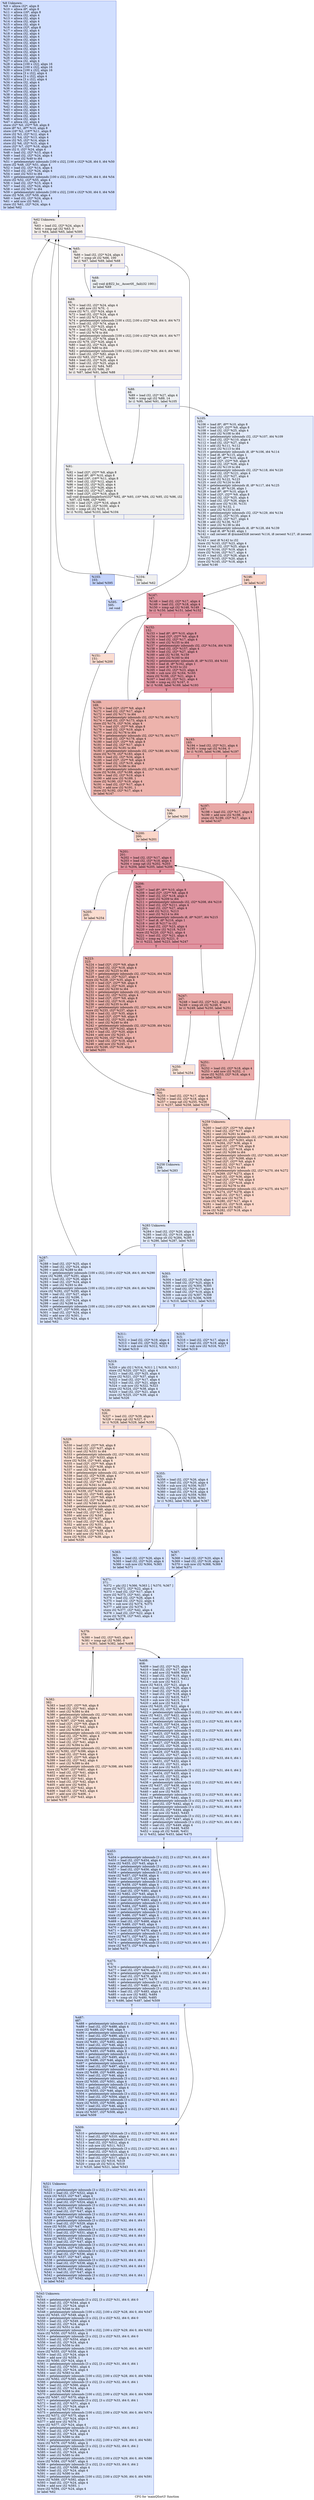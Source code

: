 digraph "CFG for 'mainQSort3' function" {
	label="CFG for 'mainQSort3' function";

	Node0x55721d194e50 [shape=record,color="#3d50c3ff", style=filled, fillcolor="#96b7ff70",label="{%8 Unknown:\l  %9 = alloca i32*, align 8\l  %10 = alloca i8*, align 8\l  %11 = alloca i16*, align 8\l  %12 = alloca i32, align 4\l  %13 = alloca i32, align 4\l  %14 = alloca i32, align 4\l  %15 = alloca i32, align 4\l  %16 = alloca i32*, align 8\l  %17 = alloca i32, align 4\l  %18 = alloca i32, align 4\l  %19 = alloca i32, align 4\l  %20 = alloca i32, align 4\l  %21 = alloca i32, align 4\l  %22 = alloca i32, align 4\l  %23 = alloca i32, align 4\l  %24 = alloca i32, align 4\l  %25 = alloca i32, align 4\l  %26 = alloca i32, align 4\l  %27 = alloca i32, align 4\l  %28 = alloca [100 x i32], align 16\l  %29 = alloca [100 x i32], align 16\l  %30 = alloca [100 x i32], align 16\l  %31 = alloca [3 x i32], align 4\l  %32 = alloca [3 x i32], align 4\l  %33 = alloca [3 x i32], align 4\l  %34 = alloca i32, align 4\l  %35 = alloca i32, align 4\l  %36 = alloca i32, align 4\l  %37 = alloca i32, align 4\l  %38 = alloca i32, align 4\l  %39 = alloca i32, align 4\l  %40 = alloca i32, align 4\l  %41 = alloca i32, align 4\l  %42 = alloca i32, align 4\l  %43 = alloca i32, align 4\l  %44 = alloca i32, align 4\l  %45 = alloca i32, align 4\l  %46 = alloca i32, align 4\l  %47 = alloca i32, align 4\l  store i32* %0, i32** %9, align 8\l  store i8* %1, i8** %10, align 8\l  store i16* %2, i16** %11, align 8\l  store i32 %3, i32* %12, align 4\l  store i32 %4, i32* %13, align 4\l  store i32 %5, i32* %14, align 4\l  store i32 %6, i32* %15, align 4\l  store i32* %7, i32** %16, align 8\l  store i32 0, i32* %24, align 4\l  %48 = load i32, i32* %13, align 4\l  %49 = load i32, i32* %24, align 4\l  %50 = sext i32 %49 to i64\l  %51 = getelementptr inbounds [100 x i32], [100 x i32]* %28, i64 0, i64 %50\l  store i32 %48, i32* %51, align 4\l  %52 = load i32, i32* %14, align 4\l  %53 = load i32, i32* %24, align 4\l  %54 = sext i32 %53 to i64\l  %55 = getelementptr inbounds [100 x i32], [100 x i32]* %29, i64 0, i64 %54\l  store i32 %52, i32* %55, align 4\l  %56 = load i32, i32* %15, align 4\l  %57 = load i32, i32* %24, align 4\l  %58 = sext i32 %57 to i64\l  %59 = getelementptr inbounds [100 x i32], [100 x i32]* %30, i64 0, i64 %58\l  store i32 %56, i32* %59, align 4\l  %60 = load i32, i32* %24, align 4\l  %61 = add nsw i32 %60, 1\l  store i32 %61, i32* %24, align 4\l  br label %62\l}"];
	Node0x55721d194e50 -> Node0x55721d194c60;
	Node0x55721d194c60 [shape=record,color="#3d50c3ff", style=filled, fillcolor="#e5d8d170",label="{%62 Unknown:\l62:                                               \l  %63 = load i32, i32* %24, align 4\l  %64 = icmp sgt i32 %63, 0\l  br i1 %64, label %65, label %595\l|{<s0>T|<s1>F}}"];
	Node0x55721d194c60:s0 -> Node0x55721d197c00;
	Node0x55721d194c60:s1 -> Node0x55721d197c50;
	Node0x55721d197c00 [shape=record,color="#3d50c3ff", style=filled, fillcolor="#e5d8d170",label="{%65:\l65:                                               \l  %66 = load i32, i32* %24, align 4\l  %67 = icmp slt i32 %66, 100\l  br i1 %67, label %69, label %68\l|{<s0>T|<s1>F}}"];
	Node0x55721d197c00:s0 -> Node0x55721d197e50;
	Node0x55721d197c00:s1 -> Node0x55721d197ea0;
	Node0x55721d197ea0 [shape=record,color="#3d50c3ff", style=filled, fillcolor="#d6dce470",label="{%68:\l68:                                               \l  call void @BZ2_bz__AssertH__fail(i32 1001)\l  br label %69\l}"];
	Node0x55721d197ea0 -> Node0x55721d197e50;
	Node0x55721d197e50 [shape=record,color="#3d50c3ff", style=filled, fillcolor="#e5d8d170",label="{%69:\l69:                                               \l  %70 = load i32, i32* %24, align 4\l  %71 = add nsw i32 %70, -1\l  store i32 %71, i32* %24, align 4\l  %72 = load i32, i32* %24, align 4\l  %73 = sext i32 %72 to i64\l  %74 = getelementptr inbounds [100 x i32], [100 x i32]* %28, i64 0, i64 %73\l  %75 = load i32, i32* %74, align 4\l  store i32 %75, i32* %25, align 4\l  %76 = load i32, i32* %24, align 4\l  %77 = sext i32 %76 to i64\l  %78 = getelementptr inbounds [100 x i32], [100 x i32]* %29, i64 0, i64 %77\l  %79 = load i32, i32* %78, align 4\l  store i32 %79, i32* %26, align 4\l  %80 = load i32, i32* %24, align 4\l  %81 = sext i32 %80 to i64\l  %82 = getelementptr inbounds [100 x i32], [100 x i32]* %30, i64 0, i64 %81\l  %83 = load i32, i32* %82, align 4\l  store i32 %83, i32* %27, align 4\l  %84 = load i32, i32* %26, align 4\l  %85 = load i32, i32* %25, align 4\l  %86 = sub nsw i32 %84, %85\l  %87 = icmp slt i32 %86, 20\l  br i1 %87, label %91, label %88\l|{<s0>T|<s1>F}}"];
	Node0x55721d197e50:s0 -> Node0x55721d198c70;
	Node0x55721d197e50:s1 -> Node0x55721d198cc0;
	Node0x55721d198cc0 [shape=record,color="#3d50c3ff", style=filled, fillcolor="#d6dce470",label="{%88:\l88:                                               \l  %89 = load i32, i32* %27, align 4\l  %90 = icmp sgt i32 %89, 14\l  br i1 %90, label %91, label %105\l|{<s0>T|<s1>F}}"];
	Node0x55721d198cc0:s0 -> Node0x55721d198c70;
	Node0x55721d198cc0:s1 -> Node0x55721d198ec0;
	Node0x55721d198c70 [shape=record,color="#3d50c3ff", style=filled, fillcolor="#dedcdb70",label="{%91:\l91:                                               \l  %92 = load i32*, i32** %9, align 8\l  %93 = load i8*, i8** %10, align 8\l  %94 = load i16*, i16** %11, align 8\l  %95 = load i32, i32* %12, align 4\l  %96 = load i32, i32* %25, align 4\l  %97 = load i32, i32* %26, align 4\l  %98 = load i32, i32* %27, align 4\l  %99 = load i32*, i32** %16, align 8\l  call void @mainSimpleSort(i32* %92, i8* %93, i16* %94, i32 %95, i32 %96, i32\l... %97, i32 %98, i32* %99)\l  %100 = load i32*, i32** %16, align 8\l  %101 = load i32, i32* %100, align 4\l  %102 = icmp slt i32 %101, 0\l  br i1 %102, label %103, label %104\l|{<s0>T|<s1>F}}"];
	Node0x55721d198c70:s0 -> Node0x55721d199740;
	Node0x55721d198c70:s1 -> Node0x55721d199790;
	Node0x55721d199740 [shape=record,color="#3d50c3ff", style=filled, fillcolor="#7a9df870",label="{%103:\l103:                                              \l  br label %595\l}"];
	Node0x55721d199740 -> Node0x55721d197c50;
	Node0x55721d199790 [shape=record,color="#3d50c3ff", style=filled, fillcolor="#dedcdb70",label="{%104:\l104:                                              \l  br label %62\l}"];
	Node0x55721d199790 -> Node0x55721d194c60;
	Node0x55721d198ec0 [shape=record,color="#3d50c3ff", style=filled, fillcolor="#c1d4f470",label="{%105:\l105:                                              \l  %106 = load i8*, i8** %10, align 8\l  %107 = load i32*, i32** %9, align 8\l  %108 = load i32, i32* %25, align 4\l  %109 = sext i32 %108 to i64\l  %110 = getelementptr inbounds i32, i32* %107, i64 %109\l  %111 = load i32, i32* %110, align 4\l  %112 = load i32, i32* %27, align 4\l  %113 = add i32 %111, %112\l  %114 = zext i32 %113 to i64\l  %115 = getelementptr inbounds i8, i8* %106, i64 %114\l  %116 = load i8, i8* %115, align 1\l  %117 = load i8*, i8** %10, align 8\l  %118 = load i32*, i32** %9, align 8\l  %119 = load i32, i32* %26, align 4\l  %120 = sext i32 %119 to i64\l  %121 = getelementptr inbounds i32, i32* %118, i64 %120\l  %122 = load i32, i32* %121, align 4\l  %123 = load i32, i32* %27, align 4\l  %124 = add i32 %122, %123\l  %125 = zext i32 %124 to i64\l  %126 = getelementptr inbounds i8, i8* %117, i64 %125\l  %127 = load i8, i8* %126, align 1\l  %128 = load i8*, i8** %10, align 8\l  %129 = load i32*, i32** %9, align 8\l  %130 = load i32, i32* %25, align 4\l  %131 = load i32, i32* %26, align 4\l  %132 = add nsw i32 %130, %131\l  %133 = ashr i32 %132, 1\l  %134 = sext i32 %133 to i64\l  %135 = getelementptr inbounds i32, i32* %129, i64 %134\l  %136 = load i32, i32* %135, align 4\l  %137 = load i32, i32* %27, align 4\l  %138 = add i32 %136, %137\l  %139 = zext i32 %138 to i64\l  %140 = getelementptr inbounds i8, i8* %128, i64 %139\l  %141 = load i8, i8* %140, align 1\l  %142 = call zeroext i8 @mmed3(i8 zeroext %116, i8 zeroext %127, i8 zeroext\l... %141)\l  %143 = zext i8 %142 to i32\l  store i32 %143, i32* %23, align 4\l  %144 = load i32, i32* %25, align 4\l  store i32 %144, i32* %19, align 4\l  store i32 %144, i32* %17, align 4\l  %145 = load i32, i32* %26, align 4\l  store i32 %145, i32* %20, align 4\l  store i32 %145, i32* %18, align 4\l  br label %146\l}"];
	Node0x55721d198ec0 -> Node0x55721d19b970;
	Node0x55721d19b970 [shape=record,color="#3d50c3ff", style=filled, fillcolor="#f6a38570",label="{%146:\l146:                                              \l  br label %147\l}"];
	Node0x55721d19b970 -> Node0x55721d19ba30;
	Node0x55721d19ba30 [shape=record,color="#b70d28ff", style=filled, fillcolor="#b70d2870",label="{%147:\l147:                                              \l  %148 = load i32, i32* %17, align 4\l  %149 = load i32, i32* %18, align 4\l  %150 = icmp sgt i32 %148, %149\l  br i1 %150, label %151, label %152\l|{<s0>T|<s1>F}}"];
	Node0x55721d19ba30:s0 -> Node0x55721d19bc60;
	Node0x55721d19ba30:s1 -> Node0x55721d19bcb0;
	Node0x55721d19bc60 [shape=record,color="#3d50c3ff", style=filled, fillcolor="#f7b39670",label="{%151:\l151:                                              \l  br label %200\l}"];
	Node0x55721d19bc60 -> Node0x55721d19bdb0;
	Node0x55721d19bcb0 [shape=record,color="#b70d28ff", style=filled, fillcolor="#b70d2870",label="{%152:\l152:                                              \l  %153 = load i8*, i8** %10, align 8\l  %154 = load i32*, i32** %9, align 8\l  %155 = load i32, i32* %17, align 4\l  %156 = sext i32 %155 to i64\l  %157 = getelementptr inbounds i32, i32* %154, i64 %156\l  %158 = load i32, i32* %157, align 4\l  %159 = load i32, i32* %27, align 4\l  %160 = add i32 %158, %159\l  %161 = zext i32 %160 to i64\l  %162 = getelementptr inbounds i8, i8* %153, i64 %161\l  %163 = load i8, i8* %162, align 1\l  %164 = zext i8 %163 to i32\l  %165 = load i32, i32* %23, align 4\l  %166 = sub nsw i32 %164, %165\l  store i32 %166, i32* %21, align 4\l  %167 = load i32, i32* %21, align 4\l  %168 = icmp eq i32 %167, 0\l  br i1 %168, label %169, label %193\l|{<s0>T|<s1>F}}"];
	Node0x55721d19bcb0:s0 -> Node0x55721d19c6c0;
	Node0x55721d19bcb0:s1 -> Node0x55721d19c710;
	Node0x55721d19c6c0 [shape=record,color="#3d50c3ff", style=filled, fillcolor="#d6524470",label="{%169:\l169:                                              \l  %170 = load i32*, i32** %9, align 8\l  %171 = load i32, i32* %17, align 4\l  %172 = sext i32 %171 to i64\l  %173 = getelementptr inbounds i32, i32* %170, i64 %172\l  %174 = load i32, i32* %173, align 4\l  store i32 %174, i32* %34, align 4\l  %175 = load i32*, i32** %9, align 8\l  %176 = load i32, i32* %19, align 4\l  %177 = sext i32 %176 to i64\l  %178 = getelementptr inbounds i32, i32* %175, i64 %177\l  %179 = load i32, i32* %178, align 4\l  %180 = load i32*, i32** %9, align 8\l  %181 = load i32, i32* %17, align 4\l  %182 = sext i32 %181 to i64\l  %183 = getelementptr inbounds i32, i32* %180, i64 %182\l  store i32 %179, i32* %183, align 4\l  %184 = load i32, i32* %34, align 4\l  %185 = load i32*, i32** %9, align 8\l  %186 = load i32, i32* %19, align 4\l  %187 = sext i32 %186 to i64\l  %188 = getelementptr inbounds i32, i32* %185, i64 %187\l  store i32 %184, i32* %188, align 4\l  %189 = load i32, i32* %19, align 4\l  %190 = add nsw i32 %189, 1\l  store i32 %190, i32* %19, align 4\l  %191 = load i32, i32* %17, align 4\l  %192 = add nsw i32 %191, 1\l  store i32 %192, i32* %17, align 4\l  br label %147\l}"];
	Node0x55721d19c6c0 -> Node0x55721d19ba30;
	Node0x55721d19c710 [shape=record,color="#b70d28ff", style=filled, fillcolor="#ca3b3770",label="{%193:\l193:                                              \l  %194 = load i32, i32* %21, align 4\l  %195 = icmp sgt i32 %194, 0\l  br i1 %195, label %196, label %197\l|{<s0>T|<s1>F}}"];
	Node0x55721d19c710:s0 -> Node0x55721d19d760;
	Node0x55721d19c710:s1 -> Node0x55721d19d7b0;
	Node0x55721d19d760 [shape=record,color="#3d50c3ff", style=filled, fillcolor="#f5c1a970",label="{%196:\l196:                                              \l  br label %200\l}"];
	Node0x55721d19d760 -> Node0x55721d19bdb0;
	Node0x55721d19d7b0 [shape=record,color="#b70d28ff", style=filled, fillcolor="#ca3b3770",label="{%197:\l197:                                              \l  %198 = load i32, i32* %17, align 4\l  %199 = add nsw i32 %198, 1\l  store i32 %199, i32* %17, align 4\l  br label %147\l}"];
	Node0x55721d19d7b0 -> Node0x55721d19ba30;
	Node0x55721d19bdb0 [shape=record,color="#3d50c3ff", style=filled, fillcolor="#f6a38570",label="{%200:\l200:                                              \l  br label %201\l}"];
	Node0x55721d19bdb0 -> Node0x55721d19db20;
	Node0x55721d19db20 [shape=record,color="#b70d28ff", style=filled, fillcolor="#b70d2870",label="{%201:\l201:                                              \l  %202 = load i32, i32* %17, align 4\l  %203 = load i32, i32* %18, align 4\l  %204 = icmp sgt i32 %202, %203\l  br i1 %204, label %205, label %206\l|{<s0>T|<s1>F}}"];
	Node0x55721d19db20:s0 -> Node0x55721d19dd50;
	Node0x55721d19db20:s1 -> Node0x55721d19dda0;
	Node0x55721d19dd50 [shape=record,color="#3d50c3ff", style=filled, fillcolor="#f7b39670",label="{%205:\l205:                                              \l  br label %254\l}"];
	Node0x55721d19dd50 -> Node0x55721d19dea0;
	Node0x55721d19dda0 [shape=record,color="#b70d28ff", style=filled, fillcolor="#b70d2870",label="{%206:\l206:                                              \l  %207 = load i8*, i8** %10, align 8\l  %208 = load i32*, i32** %9, align 8\l  %209 = load i32, i32* %18, align 4\l  %210 = sext i32 %209 to i64\l  %211 = getelementptr inbounds i32, i32* %208, i64 %210\l  %212 = load i32, i32* %211, align 4\l  %213 = load i32, i32* %27, align 4\l  %214 = add i32 %212, %213\l  %215 = zext i32 %214 to i64\l  %216 = getelementptr inbounds i8, i8* %207, i64 %215\l  %217 = load i8, i8* %216, align 1\l  %218 = zext i8 %217 to i32\l  %219 = load i32, i32* %23, align 4\l  %220 = sub nsw i32 %218, %219\l  store i32 %220, i32* %21, align 4\l  %221 = load i32, i32* %21, align 4\l  %222 = icmp eq i32 %221, 0\l  br i1 %222, label %223, label %247\l|{<s0>T|<s1>F}}"];
	Node0x55721d19dda0:s0 -> Node0x55721d19e7b0;
	Node0x55721d19dda0:s1 -> Node0x55721d19e800;
	Node0x55721d19e7b0 [shape=record,color="#3d50c3ff", style=filled, fillcolor="#d6524470",label="{%223:\l223:                                              \l  %224 = load i32*, i32** %9, align 8\l  %225 = load i32, i32* %18, align 4\l  %226 = sext i32 %225 to i64\l  %227 = getelementptr inbounds i32, i32* %224, i64 %226\l  %228 = load i32, i32* %227, align 4\l  store i32 %228, i32* %35, align 4\l  %229 = load i32*, i32** %9, align 8\l  %230 = load i32, i32* %20, align 4\l  %231 = sext i32 %230 to i64\l  %232 = getelementptr inbounds i32, i32* %229, i64 %231\l  %233 = load i32, i32* %232, align 4\l  %234 = load i32*, i32** %9, align 8\l  %235 = load i32, i32* %18, align 4\l  %236 = sext i32 %235 to i64\l  %237 = getelementptr inbounds i32, i32* %234, i64 %236\l  store i32 %233, i32* %237, align 4\l  %238 = load i32, i32* %35, align 4\l  %239 = load i32*, i32** %9, align 8\l  %240 = load i32, i32* %20, align 4\l  %241 = sext i32 %240 to i64\l  %242 = getelementptr inbounds i32, i32* %239, i64 %241\l  store i32 %238, i32* %242, align 4\l  %243 = load i32, i32* %20, align 4\l  %244 = add nsw i32 %243, -1\l  store i32 %244, i32* %20, align 4\l  %245 = load i32, i32* %18, align 4\l  %246 = add nsw i32 %245, -1\l  store i32 %246, i32* %18, align 4\l  br label %201\l}"];
	Node0x55721d19e7b0 -> Node0x55721d19db20;
	Node0x55721d19e800 [shape=record,color="#b70d28ff", style=filled, fillcolor="#ca3b3770",label="{%247:\l247:                                              \l  %248 = load i32, i32* %21, align 4\l  %249 = icmp slt i32 %248, 0\l  br i1 %249, label %250, label %251\l|{<s0>T|<s1>F}}"];
	Node0x55721d19e800:s0 -> Node0x55721d19f850;
	Node0x55721d19e800:s1 -> Node0x55721d19f8a0;
	Node0x55721d19f850 [shape=record,color="#3d50c3ff", style=filled, fillcolor="#f5c1a970",label="{%250:\l250:                                              \l  br label %254\l}"];
	Node0x55721d19f850 -> Node0x55721d19dea0;
	Node0x55721d19f8a0 [shape=record,color="#b70d28ff", style=filled, fillcolor="#ca3b3770",label="{%251:\l251:                                              \l  %252 = load i32, i32* %18, align 4\l  %253 = add nsw i32 %252, -1\l  store i32 %253, i32* %18, align 4\l  br label %201\l}"];
	Node0x55721d19f8a0 -> Node0x55721d19db20;
	Node0x55721d19dea0 [shape=record,color="#3d50c3ff", style=filled, fillcolor="#f6a38570",label="{%254:\l254:                                              \l  %255 = load i32, i32* %17, align 4\l  %256 = load i32, i32* %18, align 4\l  %257 = icmp sgt i32 %255, %256\l  br i1 %257, label %258, label %259\l|{<s0>T|<s1>F}}"];
	Node0x55721d19dea0:s0 -> Node0x55721d19a510;
	Node0x55721d19dea0:s1 -> Node0x55721d19a560;
	Node0x55721d19a510 [shape=record,color="#3d50c3ff", style=filled, fillcolor="#c1d4f470",label="{%258 Unknown:\l258:                                              \l  br label %283\l}"];
	Node0x55721d19a510 -> Node0x55721d19a660;
	Node0x55721d19a560 [shape=record,color="#3d50c3ff", style=filled, fillcolor="#f6a38570",label="{%259 Unknown:\l259:                                              \l  %260 = load i32*, i32** %9, align 8\l  %261 = load i32, i32* %17, align 4\l  %262 = sext i32 %261 to i64\l  %263 = getelementptr inbounds i32, i32* %260, i64 %262\l  %264 = load i32, i32* %263, align 4\l  store i32 %264, i32* %36, align 4\l  %265 = load i32*, i32** %9, align 8\l  %266 = load i32, i32* %18, align 4\l  %267 = sext i32 %266 to i64\l  %268 = getelementptr inbounds i32, i32* %265, i64 %267\l  %269 = load i32, i32* %268, align 4\l  %270 = load i32*, i32** %9, align 8\l  %271 = load i32, i32* %17, align 4\l  %272 = sext i32 %271 to i64\l  %273 = getelementptr inbounds i32, i32* %270, i64 %272\l  store i32 %269, i32* %273, align 4\l  %274 = load i32, i32* %36, align 4\l  %275 = load i32*, i32** %9, align 8\l  %276 = load i32, i32* %18, align 4\l  %277 = sext i32 %276 to i64\l  %278 = getelementptr inbounds i32, i32* %275, i64 %277\l  store i32 %274, i32* %278, align 4\l  %279 = load i32, i32* %17, align 4\l  %280 = add nsw i32 %279, 1\l  store i32 %280, i32* %17, align 4\l  %281 = load i32, i32* %18, align 4\l  %282 = add nsw i32 %281, -1\l  store i32 %282, i32* %18, align 4\l  br label %146\l}"];
	Node0x55721d19a560 -> Node0x55721d19b970;
	Node0x55721d19a660 [shape=record,color="#3d50c3ff", style=filled, fillcolor="#c1d4f470",label="{%283 Unknown:\l283:                                              \l  %284 = load i32, i32* %20, align 4\l  %285 = load i32, i32* %19, align 4\l  %286 = icmp slt i32 %284, %285\l  br i1 %286, label %287, label %303\l|{<s0>T|<s1>F}}"];
	Node0x55721d19a660:s0 -> Node0x55721d1a1770;
	Node0x55721d19a660:s1 -> Node0x55721d1a17c0;
	Node0x55721d1a1770 [shape=record,color="#3d50c3ff", style=filled, fillcolor="#aec9fc70",label="{%287:\l287:                                              \l  %288 = load i32, i32* %25, align 4\l  %289 = load i32, i32* %24, align 4\l  %290 = sext i32 %289 to i64\l  %291 = getelementptr inbounds [100 x i32], [100 x i32]* %28, i64 0, i64 %290\l  store i32 %288, i32* %291, align 4\l  %292 = load i32, i32* %26, align 4\l  %293 = load i32, i32* %24, align 4\l  %294 = sext i32 %293 to i64\l  %295 = getelementptr inbounds [100 x i32], [100 x i32]* %29, i64 0, i64 %294\l  store i32 %292, i32* %295, align 4\l  %296 = load i32, i32* %27, align 4\l  %297 = add nsw i32 %296, 1\l  %298 = load i32, i32* %24, align 4\l  %299 = sext i32 %298 to i64\l  %300 = getelementptr inbounds [100 x i32], [100 x i32]* %30, i64 0, i64 %299\l  store i32 %297, i32* %300, align 4\l  %301 = load i32, i32* %24, align 4\l  %302 = add nsw i32 %301, 1\l  store i32 %302, i32* %24, align 4\l  br label %62\l}"];
	Node0x55721d1a1770 -> Node0x55721d194c60;
	Node0x55721d1a17c0 [shape=record,color="#3d50c3ff", style=filled, fillcolor="#aec9fc70",label="{%303:\l303:                                              \l  %304 = load i32, i32* %19, align 4\l  %305 = load i32, i32* %25, align 4\l  %306 = sub nsw i32 %304, %305\l  %307 = load i32, i32* %17, align 4\l  %308 = load i32, i32* %19, align 4\l  %309 = sub nsw i32 %307, %308\l  %310 = icmp slt i32 %306, %309\l  br i1 %310, label %311, label %315\l|{<s0>T|<s1>F}}"];
	Node0x55721d1a17c0:s0 -> Node0x55721d1a26a0;
	Node0x55721d1a17c0:s1 -> Node0x55721d1a26f0;
	Node0x55721d1a26a0 [shape=record,color="#3d50c3ff", style=filled, fillcolor="#9abbff70",label="{%311:\l311:                                              \l  %312 = load i32, i32* %19, align 4\l  %313 = load i32, i32* %25, align 4\l  %314 = sub nsw i32 %312, %313\l  br label %319\l}"];
	Node0x55721d1a26a0 -> Node0x55721d1a2960;
	Node0x55721d1a26f0 [shape=record,color="#3d50c3ff", style=filled, fillcolor="#9abbff70",label="{%315:\l315:                                              \l  %316 = load i32, i32* %17, align 4\l  %317 = load i32, i32* %19, align 4\l  %318 = sub nsw i32 %316, %317\l  br label %319\l}"];
	Node0x55721d1a26f0 -> Node0x55721d1a2960;
	Node0x55721d1a2960 [shape=record,color="#3d50c3ff", style=filled, fillcolor="#aec9fc70",label="{%319:\l319:                                              \l  %320 = phi i32 [ %314, %311 ], [ %318, %315 ]\l  store i32 %320, i32* %21, align 4\l  %321 = load i32, i32* %25, align 4\l  store i32 %321, i32* %37, align 4\l  %322 = load i32, i32* %17, align 4\l  %323 = load i32, i32* %21, align 4\l  %324 = sub nsw i32 %322, %323\l  store i32 %324, i32* %38, align 4\l  %325 = load i32, i32* %21, align 4\l  store i32 %325, i32* %39, align 4\l  br label %326\l}"];
	Node0x55721d1a2960 -> Node0x55721d1a3140;
	Node0x55721d1a3140 [shape=record,color="#3d50c3ff", style=filled, fillcolor="#f7b99e70",label="{%326:\l326:                                              \l  %327 = load i32, i32* %39, align 4\l  %328 = icmp sgt i32 %327, 0\l  br i1 %328, label %329, label %355\l|{<s0>T|<s1>F}}"];
	Node0x55721d1a3140:s0 -> Node0x55721d1a3300;
	Node0x55721d1a3140:s1 -> Node0x55721d1a3350;
	Node0x55721d1a3300 [shape=record,color="#3d50c3ff", style=filled, fillcolor="#f7bca170",label="{%329:\l329:                                              \l  %330 = load i32*, i32** %9, align 8\l  %331 = load i32, i32* %37, align 4\l  %332 = sext i32 %331 to i64\l  %333 = getelementptr inbounds i32, i32* %330, i64 %332\l  %334 = load i32, i32* %333, align 4\l  store i32 %334, i32* %40, align 4\l  %335 = load i32*, i32** %9, align 8\l  %336 = load i32, i32* %38, align 4\l  %337 = sext i32 %336 to i64\l  %338 = getelementptr inbounds i32, i32* %335, i64 %337\l  %339 = load i32, i32* %338, align 4\l  %340 = load i32*, i32** %9, align 8\l  %341 = load i32, i32* %37, align 4\l  %342 = sext i32 %341 to i64\l  %343 = getelementptr inbounds i32, i32* %340, i64 %342\l  store i32 %339, i32* %343, align 4\l  %344 = load i32, i32* %40, align 4\l  %345 = load i32*, i32** %9, align 8\l  %346 = load i32, i32* %38, align 4\l  %347 = sext i32 %346 to i64\l  %348 = getelementptr inbounds i32, i32* %345, i64 %347\l  store i32 %344, i32* %348, align 4\l  %349 = load i32, i32* %37, align 4\l  %350 = add nsw i32 %349, 1\l  store i32 %350, i32* %37, align 4\l  %351 = load i32, i32* %38, align 4\l  %352 = add nsw i32 %351, 1\l  store i32 %352, i32* %38, align 4\l  %353 = load i32, i32* %39, align 4\l  %354 = add nsw i32 %353, -1\l  store i32 %354, i32* %39, align 4\l  br label %326\l}"];
	Node0x55721d1a3300 -> Node0x55721d1a3140;
	Node0x55721d1a3350 [shape=record,color="#3d50c3ff", style=filled, fillcolor="#aec9fc70",label="{%355:\l355:                                              \l  %356 = load i32, i32* %26, align 4\l  %357 = load i32, i32* %20, align 4\l  %358 = sub nsw i32 %356, %357\l  %359 = load i32, i32* %20, align 4\l  %360 = load i32, i32* %18, align 4\l  %361 = sub nsw i32 %359, %360\l  %362 = icmp slt i32 %358, %361\l  br i1 %362, label %363, label %367\l|{<s0>T|<s1>F}}"];
	Node0x55721d1a3350:s0 -> Node0x55721d1a47a0;
	Node0x55721d1a3350:s1 -> Node0x55721d1a47f0;
	Node0x55721d1a47a0 [shape=record,color="#3d50c3ff", style=filled, fillcolor="#9abbff70",label="{%363:\l363:                                              \l  %364 = load i32, i32* %26, align 4\l  %365 = load i32, i32* %20, align 4\l  %366 = sub nsw i32 %364, %365\l  br label %371\l}"];
	Node0x55721d1a47a0 -> Node0x55721d1a4a60;
	Node0x55721d1a47f0 [shape=record,color="#3d50c3ff", style=filled, fillcolor="#9abbff70",label="{%367:\l367:                                              \l  %368 = load i32, i32* %20, align 4\l  %369 = load i32, i32* %18, align 4\l  %370 = sub nsw i32 %368, %369\l  br label %371\l}"];
	Node0x55721d1a47f0 -> Node0x55721d1a4a60;
	Node0x55721d1a4a60 [shape=record,color="#3d50c3ff", style=filled, fillcolor="#aec9fc70",label="{%371:\l371:                                              \l  %372 = phi i32 [ %366, %363 ], [ %370, %367 ]\l  store i32 %372, i32* %22, align 4\l  %373 = load i32, i32* %17, align 4\l  store i32 %373, i32* %41, align 4\l  %374 = load i32, i32* %26, align 4\l  %375 = load i32, i32* %22, align 4\l  %376 = sub nsw i32 %374, %375\l  %377 = add nsw i32 %376, 1\l  store i32 %377, i32* %42, align 4\l  %378 = load i32, i32* %22, align 4\l  store i32 %378, i32* %43, align 4\l  br label %379\l}"];
	Node0x55721d1a4a60 -> Node0x55721d1a52d0;
	Node0x55721d1a52d0 [shape=record,color="#3d50c3ff", style=filled, fillcolor="#f7b99e70",label="{%379:\l379:                                              \l  %380 = load i32, i32* %43, align 4\l  %381 = icmp sgt i32 %380, 0\l  br i1 %381, label %382, label %408\l|{<s0>T|<s1>F}}"];
	Node0x55721d1a52d0:s0 -> Node0x55721d1a5490;
	Node0x55721d1a52d0:s1 -> Node0x55721d1a54e0;
	Node0x55721d1a5490 [shape=record,color="#3d50c3ff", style=filled, fillcolor="#f7bca170",label="{%382:\l382:                                              \l  %383 = load i32*, i32** %9, align 8\l  %384 = load i32, i32* %41, align 4\l  %385 = sext i32 %384 to i64\l  %386 = getelementptr inbounds i32, i32* %383, i64 %385\l  %387 = load i32, i32* %386, align 4\l  store i32 %387, i32* %44, align 4\l  %388 = load i32*, i32** %9, align 8\l  %389 = load i32, i32* %42, align 4\l  %390 = sext i32 %389 to i64\l  %391 = getelementptr inbounds i32, i32* %388, i64 %390\l  %392 = load i32, i32* %391, align 4\l  %393 = load i32*, i32** %9, align 8\l  %394 = load i32, i32* %41, align 4\l  %395 = sext i32 %394 to i64\l  %396 = getelementptr inbounds i32, i32* %393, i64 %395\l  store i32 %392, i32* %396, align 4\l  %397 = load i32, i32* %44, align 4\l  %398 = load i32*, i32** %9, align 8\l  %399 = load i32, i32* %42, align 4\l  %400 = sext i32 %399 to i64\l  %401 = getelementptr inbounds i32, i32* %398, i64 %400\l  store i32 %397, i32* %401, align 4\l  %402 = load i32, i32* %41, align 4\l  %403 = add nsw i32 %402, 1\l  store i32 %403, i32* %41, align 4\l  %404 = load i32, i32* %42, align 4\l  %405 = add nsw i32 %404, 1\l  store i32 %405, i32* %42, align 4\l  %406 = load i32, i32* %43, align 4\l  %407 = add nsw i32 %406, -1\l  store i32 %407, i32* %43, align 4\l  br label %379\l}"];
	Node0x55721d1a5490 -> Node0x55721d1a52d0;
	Node0x55721d1a54e0 [shape=record,color="#3d50c3ff", style=filled, fillcolor="#aec9fc70",label="{%408:\l408:                                              \l  %409 = load i32, i32* %25, align 4\l  %410 = load i32, i32* %17, align 4\l  %411 = add nsw i32 %409, %410\l  %412 = load i32, i32* %19, align 4\l  %413 = sub nsw i32 %411, %412\l  %414 = sub nsw i32 %413, 1\l  store i32 %414, i32* %21, align 4\l  %415 = load i32, i32* %26, align 4\l  %416 = load i32, i32* %20, align 4\l  %417 = load i32, i32* %18, align 4\l  %418 = sub nsw i32 %416, %417\l  %419 = sub nsw i32 %415, %418\l  %420 = add nsw i32 %419, 1\l  store i32 %420, i32* %22, align 4\l  %421 = load i32, i32* %25, align 4\l  %422 = getelementptr inbounds [3 x i32], [3 x i32]* %31, i64 0, i64 0\l  store i32 %421, i32* %422, align 4\l  %423 = load i32, i32* %21, align 4\l  %424 = getelementptr inbounds [3 x i32], [3 x i32]* %32, i64 0, i64 0\l  store i32 %423, i32* %424, align 4\l  %425 = load i32, i32* %27, align 4\l  %426 = getelementptr inbounds [3 x i32], [3 x i32]* %33, i64 0, i64 0\l  store i32 %425, i32* %426, align 4\l  %427 = load i32, i32* %22, align 4\l  %428 = getelementptr inbounds [3 x i32], [3 x i32]* %31, i64 0, i64 1\l  store i32 %427, i32* %428, align 4\l  %429 = load i32, i32* %26, align 4\l  %430 = getelementptr inbounds [3 x i32], [3 x i32]* %32, i64 0, i64 1\l  store i32 %429, i32* %430, align 4\l  %431 = load i32, i32* %27, align 4\l  %432 = getelementptr inbounds [3 x i32], [3 x i32]* %33, i64 0, i64 1\l  store i32 %431, i32* %432, align 4\l  %433 = load i32, i32* %21, align 4\l  %434 = add nsw i32 %433, 1\l  %435 = getelementptr inbounds [3 x i32], [3 x i32]* %31, i64 0, i64 2\l  store i32 %434, i32* %435, align 4\l  %436 = load i32, i32* %22, align 4\l  %437 = sub nsw i32 %436, 1\l  %438 = getelementptr inbounds [3 x i32], [3 x i32]* %32, i64 0, i64 2\l  store i32 %437, i32* %438, align 4\l  %439 = load i32, i32* %27, align 4\l  %440 = add nsw i32 %439, 1\l  %441 = getelementptr inbounds [3 x i32], [3 x i32]* %33, i64 0, i64 2\l  store i32 %440, i32* %441, align 4\l  %442 = getelementptr inbounds [3 x i32], [3 x i32]* %32, i64 0, i64 0\l  %443 = load i32, i32* %442, align 4\l  %444 = getelementptr inbounds [3 x i32], [3 x i32]* %31, i64 0, i64 0\l  %445 = load i32, i32* %444, align 4\l  %446 = sub nsw i32 %443, %445\l  %447 = getelementptr inbounds [3 x i32], [3 x i32]* %32, i64 0, i64 1\l  %448 = load i32, i32* %447, align 4\l  %449 = getelementptr inbounds [3 x i32], [3 x i32]* %31, i64 0, i64 1\l  %450 = load i32, i32* %449, align 4\l  %451 = sub nsw i32 %448, %450\l  %452 = icmp slt i32 %446, %451\l  br i1 %452, label %453, label %475\l|{<s0>T|<s1>F}}"];
	Node0x55721d1a54e0:s0 -> Node0x55721d1a84c0;
	Node0x55721d1a54e0:s1 -> Node0x55721d1a8510;
	Node0x55721d1a84c0 [shape=record,color="#3d50c3ff", style=filled, fillcolor="#9abbff70",label="{%453:\l453:                                              \l  %454 = getelementptr inbounds [3 x i32], [3 x i32]* %31, i64 0, i64 0\l  %455 = load i32, i32* %454, align 4\l  store i32 %455, i32* %45, align 4\l  %456 = getelementptr inbounds [3 x i32], [3 x i32]* %31, i64 0, i64 1\l  %457 = load i32, i32* %456, align 4\l  %458 = getelementptr inbounds [3 x i32], [3 x i32]* %31, i64 0, i64 0\l  store i32 %457, i32* %458, align 4\l  %459 = load i32, i32* %45, align 4\l  %460 = getelementptr inbounds [3 x i32], [3 x i32]* %31, i64 0, i64 1\l  store i32 %459, i32* %460, align 4\l  %461 = getelementptr inbounds [3 x i32], [3 x i32]* %32, i64 0, i64 0\l  %462 = load i32, i32* %461, align 4\l  store i32 %462, i32* %45, align 4\l  %463 = getelementptr inbounds [3 x i32], [3 x i32]* %32, i64 0, i64 1\l  %464 = load i32, i32* %463, align 4\l  %465 = getelementptr inbounds [3 x i32], [3 x i32]* %32, i64 0, i64 0\l  store i32 %464, i32* %465, align 4\l  %466 = load i32, i32* %45, align 4\l  %467 = getelementptr inbounds [3 x i32], [3 x i32]* %32, i64 0, i64 1\l  store i32 %466, i32* %467, align 4\l  %468 = getelementptr inbounds [3 x i32], [3 x i32]* %33, i64 0, i64 0\l  %469 = load i32, i32* %468, align 4\l  store i32 %469, i32* %45, align 4\l  %470 = getelementptr inbounds [3 x i32], [3 x i32]* %33, i64 0, i64 1\l  %471 = load i32, i32* %470, align 4\l  %472 = getelementptr inbounds [3 x i32], [3 x i32]* %33, i64 0, i64 0\l  store i32 %471, i32* %472, align 4\l  %473 = load i32, i32* %45, align 4\l  %474 = getelementptr inbounds [3 x i32], [3 x i32]* %33, i64 0, i64 1\l  store i32 %473, i32* %474, align 4\l  br label %475\l}"];
	Node0x55721d1a84c0 -> Node0x55721d1a8510;
	Node0x55721d1a8510 [shape=record,color="#3d50c3ff", style=filled, fillcolor="#aec9fc70",label="{%475:\l475:                                              \l  %476 = getelementptr inbounds [3 x i32], [3 x i32]* %32, i64 0, i64 1\l  %477 = load i32, i32* %476, align 4\l  %478 = getelementptr inbounds [3 x i32], [3 x i32]* %31, i64 0, i64 1\l  %479 = load i32, i32* %478, align 4\l  %480 = sub nsw i32 %477, %479\l  %481 = getelementptr inbounds [3 x i32], [3 x i32]* %32, i64 0, i64 2\l  %482 = load i32, i32* %481, align 4\l  %483 = getelementptr inbounds [3 x i32], [3 x i32]* %31, i64 0, i64 2\l  %484 = load i32, i32* %483, align 4\l  %485 = sub nsw i32 %482, %484\l  %486 = icmp slt i32 %480, %485\l  br i1 %486, label %487, label %509\l|{<s0>T|<s1>F}}"];
	Node0x55721d1a8510:s0 -> Node0x55721d1a9ef0;
	Node0x55721d1a8510:s1 -> Node0x55721d1a9f40;
	Node0x55721d1a9ef0 [shape=record,color="#3d50c3ff", style=filled, fillcolor="#9abbff70",label="{%487:\l487:                                              \l  %488 = getelementptr inbounds [3 x i32], [3 x i32]* %31, i64 0, i64 1\l  %489 = load i32, i32* %488, align 4\l  store i32 %489, i32* %46, align 4\l  %490 = getelementptr inbounds [3 x i32], [3 x i32]* %31, i64 0, i64 2\l  %491 = load i32, i32* %490, align 4\l  %492 = getelementptr inbounds [3 x i32], [3 x i32]* %31, i64 0, i64 1\l  store i32 %491, i32* %492, align 4\l  %493 = load i32, i32* %46, align 4\l  %494 = getelementptr inbounds [3 x i32], [3 x i32]* %31, i64 0, i64 2\l  store i32 %493, i32* %494, align 4\l  %495 = getelementptr inbounds [3 x i32], [3 x i32]* %32, i64 0, i64 1\l  %496 = load i32, i32* %495, align 4\l  store i32 %496, i32* %46, align 4\l  %497 = getelementptr inbounds [3 x i32], [3 x i32]* %32, i64 0, i64 2\l  %498 = load i32, i32* %497, align 4\l  %499 = getelementptr inbounds [3 x i32], [3 x i32]* %32, i64 0, i64 1\l  store i32 %498, i32* %499, align 4\l  %500 = load i32, i32* %46, align 4\l  %501 = getelementptr inbounds [3 x i32], [3 x i32]* %32, i64 0, i64 2\l  store i32 %500, i32* %501, align 4\l  %502 = getelementptr inbounds [3 x i32], [3 x i32]* %33, i64 0, i64 1\l  %503 = load i32, i32* %502, align 4\l  store i32 %503, i32* %46, align 4\l  %504 = getelementptr inbounds [3 x i32], [3 x i32]* %33, i64 0, i64 2\l  %505 = load i32, i32* %504, align 4\l  %506 = getelementptr inbounds [3 x i32], [3 x i32]* %33, i64 0, i64 1\l  store i32 %505, i32* %506, align 4\l  %507 = load i32, i32* %46, align 4\l  %508 = getelementptr inbounds [3 x i32], [3 x i32]* %33, i64 0, i64 2\l  store i32 %507, i32* %508, align 4\l  br label %509\l}"];
	Node0x55721d1a9ef0 -> Node0x55721d1a9f40;
	Node0x55721d1a9f40 [shape=record,color="#3d50c3ff", style=filled, fillcolor="#aec9fc70",label="{%509:\l509:                                              \l  %510 = getelementptr inbounds [3 x i32], [3 x i32]* %32, i64 0, i64 0\l  %511 = load i32, i32* %510, align 4\l  %512 = getelementptr inbounds [3 x i32], [3 x i32]* %31, i64 0, i64 0\l  %513 = load i32, i32* %512, align 4\l  %514 = sub nsw i32 %511, %513\l  %515 = getelementptr inbounds [3 x i32], [3 x i32]* %32, i64 0, i64 1\l  %516 = load i32, i32* %515, align 4\l  %517 = getelementptr inbounds [3 x i32], [3 x i32]* %31, i64 0, i64 1\l  %518 = load i32, i32* %517, align 4\l  %519 = sub nsw i32 %516, %518\l  %520 = icmp slt i32 %514, %519\l  br i1 %520, label %521, label %543\l|{<s0>T|<s1>F}}"];
	Node0x55721d1a9f40:s0 -> Node0x55721d1a0170;
	Node0x55721d1a9f40:s1 -> Node0x55721d1a01c0;
	Node0x55721d1a0170 [shape=record,color="#3d50c3ff", style=filled, fillcolor="#9abbff70",label="{%521 Unknown:\l521:                                              \l  %522 = getelementptr inbounds [3 x i32], [3 x i32]* %31, i64 0, i64 0\l  %523 = load i32, i32* %522, align 4\l  store i32 %523, i32* %47, align 4\l  %524 = getelementptr inbounds [3 x i32], [3 x i32]* %31, i64 0, i64 1\l  %525 = load i32, i32* %524, align 4\l  %526 = getelementptr inbounds [3 x i32], [3 x i32]* %31, i64 0, i64 0\l  store i32 %525, i32* %526, align 4\l  %527 = load i32, i32* %47, align 4\l  %528 = getelementptr inbounds [3 x i32], [3 x i32]* %31, i64 0, i64 1\l  store i32 %527, i32* %528, align 4\l  %529 = getelementptr inbounds [3 x i32], [3 x i32]* %32, i64 0, i64 0\l  %530 = load i32, i32* %529, align 4\l  store i32 %530, i32* %47, align 4\l  %531 = getelementptr inbounds [3 x i32], [3 x i32]* %32, i64 0, i64 1\l  %532 = load i32, i32* %531, align 4\l  %533 = getelementptr inbounds [3 x i32], [3 x i32]* %32, i64 0, i64 0\l  store i32 %532, i32* %533, align 4\l  %534 = load i32, i32* %47, align 4\l  %535 = getelementptr inbounds [3 x i32], [3 x i32]* %32, i64 0, i64 1\l  store i32 %534, i32* %535, align 4\l  %536 = getelementptr inbounds [3 x i32], [3 x i32]* %33, i64 0, i64 0\l  %537 = load i32, i32* %536, align 4\l  store i32 %537, i32* %47, align 4\l  %538 = getelementptr inbounds [3 x i32], [3 x i32]* %33, i64 0, i64 1\l  %539 = load i32, i32* %538, align 4\l  %540 = getelementptr inbounds [3 x i32], [3 x i32]* %33, i64 0, i64 0\l  store i32 %539, i32* %540, align 4\l  %541 = load i32, i32* %47, align 4\l  %542 = getelementptr inbounds [3 x i32], [3 x i32]* %33, i64 0, i64 1\l  store i32 %541, i32* %542, align 4\l  br label %543\l}"];
	Node0x55721d1a0170 -> Node0x55721d1a01c0;
	Node0x55721d1a01c0 [shape=record,color="#3d50c3ff", style=filled, fillcolor="#aec9fc70",label="{%543 Unknown:\l543:                                              \l  %544 = getelementptr inbounds [3 x i32], [3 x i32]* %31, i64 0, i64 0\l  %545 = load i32, i32* %544, align 4\l  %546 = load i32, i32* %24, align 4\l  %547 = sext i32 %546 to i64\l  %548 = getelementptr inbounds [100 x i32], [100 x i32]* %28, i64 0, i64 %547\l  store i32 %545, i32* %548, align 4\l  %549 = getelementptr inbounds [3 x i32], [3 x i32]* %32, i64 0, i64 0\l  %550 = load i32, i32* %549, align 4\l  %551 = load i32, i32* %24, align 4\l  %552 = sext i32 %551 to i64\l  %553 = getelementptr inbounds [100 x i32], [100 x i32]* %29, i64 0, i64 %552\l  store i32 %550, i32* %553, align 4\l  %554 = getelementptr inbounds [3 x i32], [3 x i32]* %33, i64 0, i64 0\l  %555 = load i32, i32* %554, align 4\l  %556 = load i32, i32* %24, align 4\l  %557 = sext i32 %556 to i64\l  %558 = getelementptr inbounds [100 x i32], [100 x i32]* %30, i64 0, i64 %557\l  store i32 %555, i32* %558, align 4\l  %559 = load i32, i32* %24, align 4\l  %560 = add nsw i32 %559, 1\l  store i32 %560, i32* %24, align 4\l  %561 = getelementptr inbounds [3 x i32], [3 x i32]* %31, i64 0, i64 1\l  %562 = load i32, i32* %561, align 4\l  %563 = load i32, i32* %24, align 4\l  %564 = sext i32 %563 to i64\l  %565 = getelementptr inbounds [100 x i32], [100 x i32]* %28, i64 0, i64 %564\l  store i32 %562, i32* %565, align 4\l  %566 = getelementptr inbounds [3 x i32], [3 x i32]* %32, i64 0, i64 1\l  %567 = load i32, i32* %566, align 4\l  %568 = load i32, i32* %24, align 4\l  %569 = sext i32 %568 to i64\l  %570 = getelementptr inbounds [100 x i32], [100 x i32]* %29, i64 0, i64 %569\l  store i32 %567, i32* %570, align 4\l  %571 = getelementptr inbounds [3 x i32], [3 x i32]* %33, i64 0, i64 1\l  %572 = load i32, i32* %571, align 4\l  %573 = load i32, i32* %24, align 4\l  %574 = sext i32 %573 to i64\l  %575 = getelementptr inbounds [100 x i32], [100 x i32]* %30, i64 0, i64 %574\l  store i32 %572, i32* %575, align 4\l  %576 = load i32, i32* %24, align 4\l  %577 = add nsw i32 %576, 1\l  store i32 %577, i32* %24, align 4\l  %578 = getelementptr inbounds [3 x i32], [3 x i32]* %31, i64 0, i64 2\l  %579 = load i32, i32* %578, align 4\l  %580 = load i32, i32* %24, align 4\l  %581 = sext i32 %580 to i64\l  %582 = getelementptr inbounds [100 x i32], [100 x i32]* %28, i64 0, i64 %581\l  store i32 %579, i32* %582, align 4\l  %583 = getelementptr inbounds [3 x i32], [3 x i32]* %32, i64 0, i64 2\l  %584 = load i32, i32* %583, align 4\l  %585 = load i32, i32* %24, align 4\l  %586 = sext i32 %585 to i64\l  %587 = getelementptr inbounds [100 x i32], [100 x i32]* %29, i64 0, i64 %586\l  store i32 %584, i32* %587, align 4\l  %588 = getelementptr inbounds [3 x i32], [3 x i32]* %33, i64 0, i64 2\l  %589 = load i32, i32* %588, align 4\l  %590 = load i32, i32* %24, align 4\l  %591 = sext i32 %590 to i64\l  %592 = getelementptr inbounds [100 x i32], [100 x i32]* %30, i64 0, i64 %591\l  store i32 %589, i32* %592, align 4\l  %593 = load i32, i32* %24, align 4\l  %594 = add nsw i32 %593, 1\l  store i32 %594, i32* %24, align 4\l  br label %62\l}"];
	Node0x55721d1a01c0 -> Node0x55721d194c60;
	Node0x55721d197c50 [shape=record,color="#3d50c3ff", style=filled, fillcolor="#96b7ff70",label="{%595:\l595:                                              \l  ret void\l}"];
}
